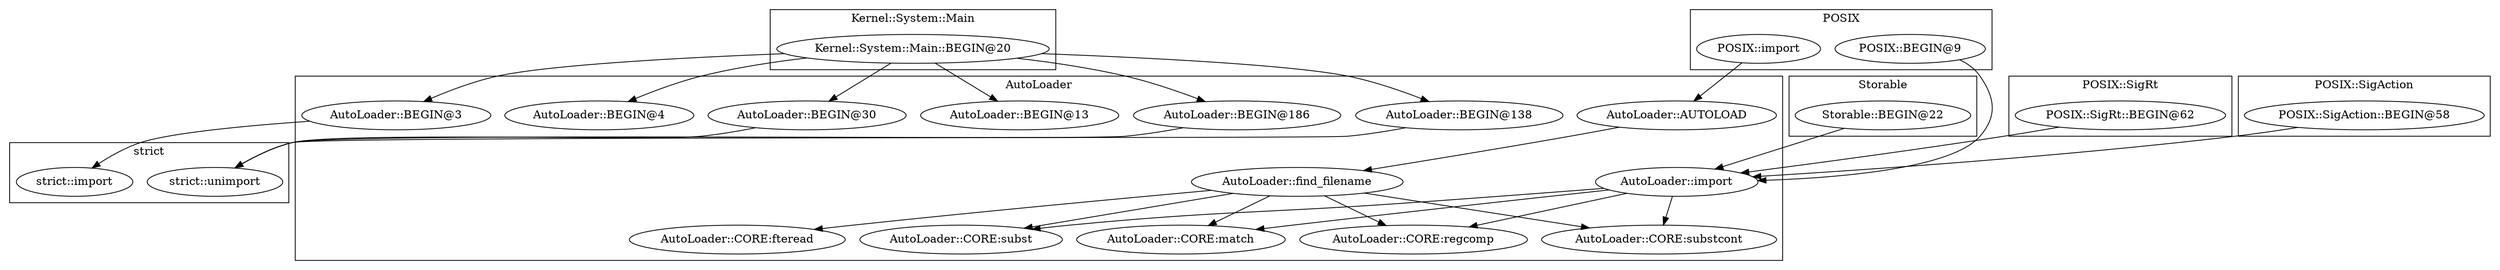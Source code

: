 digraph {
graph [overlap=false]
subgraph cluster_Storable {
	label="Storable";
	"Storable::BEGIN@22";
}
subgraph cluster_strict {
	label="strict";
	"strict::import";
	"strict::unimport";
}
subgraph cluster_POSIX_SigRt {
	label="POSIX::SigRt";
	"POSIX::SigRt::BEGIN@62";
}
subgraph cluster_AutoLoader {
	label="AutoLoader";
	"AutoLoader::BEGIN@138";
	"AutoLoader::find_filename";
	"AutoLoader::CORE:substcont";
	"AutoLoader::BEGIN@186";
	"AutoLoader::CORE:subst";
	"AutoLoader::AUTOLOAD";
	"AutoLoader::CORE:match";
	"AutoLoader::CORE:fteread";
	"AutoLoader::BEGIN@30";
	"AutoLoader::BEGIN@4";
	"AutoLoader::import";
	"AutoLoader::CORE:regcomp";
	"AutoLoader::BEGIN@3";
	"AutoLoader::BEGIN@13";
}
subgraph cluster_POSIX_SigAction {
	label="POSIX::SigAction";
	"POSIX::SigAction::BEGIN@58";
}
subgraph cluster_Kernel_System_Main {
	label="Kernel::System::Main";
	"Kernel::System::Main::BEGIN@20";
}
subgraph cluster_POSIX {
	label="POSIX";
	"POSIX::import";
	"POSIX::BEGIN@9";
}
"Kernel::System::Main::BEGIN@20" -> "AutoLoader::BEGIN@138";
"AutoLoader::find_filename" -> "AutoLoader::CORE:substcont";
"AutoLoader::import" -> "AutoLoader::CORE:substcont";
"Kernel::System::Main::BEGIN@20" -> "AutoLoader::BEGIN@3";
"AutoLoader::AUTOLOAD" -> "AutoLoader::find_filename";
"Kernel::System::Main::BEGIN@20" -> "AutoLoader::BEGIN@4";
"AutoLoader::BEGIN@138" -> "strict::unimport";
"AutoLoader::BEGIN@186" -> "strict::unimport";
"AutoLoader::BEGIN@30" -> "strict::unimport";
"POSIX::SigAction::BEGIN@58" -> "AutoLoader::import";
"Storable::BEGIN@22" -> "AutoLoader::import";
"POSIX::SigRt::BEGIN@62" -> "AutoLoader::import";
"POSIX::BEGIN@9" -> "AutoLoader::import";
"POSIX::import" -> "AutoLoader::AUTOLOAD";
"AutoLoader::find_filename" -> "AutoLoader::CORE:subst";
"AutoLoader::import" -> "AutoLoader::CORE:subst";
"Kernel::System::Main::BEGIN@20" -> "AutoLoader::BEGIN@186";
"AutoLoader::find_filename" -> "AutoLoader::CORE:match";
"AutoLoader::import" -> "AutoLoader::CORE:match";
"AutoLoader::find_filename" -> "AutoLoader::CORE:regcomp";
"AutoLoader::import" -> "AutoLoader::CORE:regcomp";
"AutoLoader::find_filename" -> "AutoLoader::CORE:fteread";
"Kernel::System::Main::BEGIN@20" -> "AutoLoader::BEGIN@13";
"AutoLoader::BEGIN@3" -> "strict::import";
"Kernel::System::Main::BEGIN@20" -> "AutoLoader::BEGIN@30";
}
